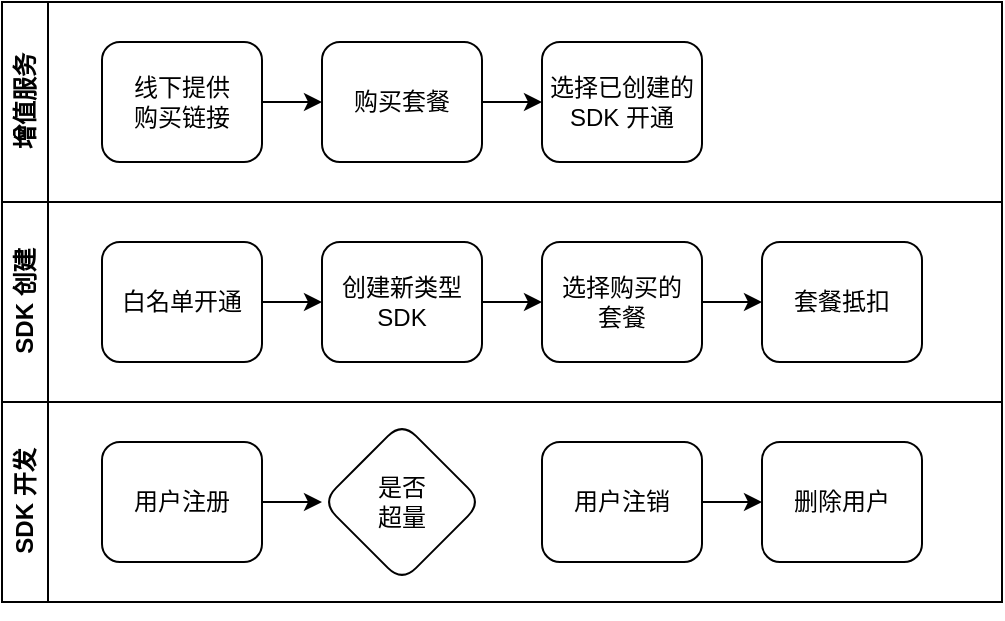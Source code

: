 <mxfile version="24.6.4" type="github">
  <diagram name="多 SDK 套餐" id="GKP_1afsvZRX7d36DQRf">
    <mxGraphModel dx="938" dy="527" grid="1" gridSize="10" guides="1" tooltips="1" connect="1" arrows="1" fold="1" page="1" pageScale="1" pageWidth="827" pageHeight="1169" math="0" shadow="0">
      <root>
        <mxCell id="0" />
        <mxCell id="1" parent="0" />
        <mxCell id="H1jCAznNCiDQPqvQXg3_-2" value="" style="swimlane;startSize=0;" parent="1" vertex="1">
          <mxGeometry x="10" y="10" width="500" height="300" as="geometry" />
        </mxCell>
        <mxCell id="H1jCAznNCiDQPqvQXg3_-3" value="增值服务" style="swimlane;horizontal=0;whiteSpace=wrap;html=1;" parent="H1jCAznNCiDQPqvQXg3_-2" vertex="1">
          <mxGeometry width="500" height="100" as="geometry" />
        </mxCell>
        <mxCell id="I408_7lIDBWeXFgGldu--2" value="" style="edgeStyle=orthogonalEdgeStyle;rounded=0;orthogonalLoop=1;jettySize=auto;html=1;" edge="1" parent="H1jCAznNCiDQPqvQXg3_-3" source="H1jCAznNCiDQPqvQXg3_-11" target="I408_7lIDBWeXFgGldu--1">
          <mxGeometry relative="1" as="geometry" />
        </mxCell>
        <mxCell id="H1jCAznNCiDQPqvQXg3_-11" value="线下提供&lt;div&gt;购买链接&lt;/div&gt;" style="rounded=1;whiteSpace=wrap;html=1;" parent="H1jCAznNCiDQPqvQXg3_-3" vertex="1">
          <mxGeometry x="50" y="20" width="80" height="60" as="geometry" />
        </mxCell>
        <mxCell id="I408_7lIDBWeXFgGldu--9" value="" style="edgeStyle=orthogonalEdgeStyle;rounded=0;orthogonalLoop=1;jettySize=auto;html=1;" edge="1" parent="H1jCAznNCiDQPqvQXg3_-3" source="I408_7lIDBWeXFgGldu--1" target="I408_7lIDBWeXFgGldu--8">
          <mxGeometry relative="1" as="geometry" />
        </mxCell>
        <mxCell id="I408_7lIDBWeXFgGldu--1" value="购买套餐" style="rounded=1;whiteSpace=wrap;html=1;" vertex="1" parent="H1jCAznNCiDQPqvQXg3_-3">
          <mxGeometry x="160" y="20" width="80" height="60" as="geometry" />
        </mxCell>
        <mxCell id="I408_7lIDBWeXFgGldu--8" value="选择已创建的 SDK 开通" style="rounded=1;whiteSpace=wrap;html=1;" vertex="1" parent="H1jCAznNCiDQPqvQXg3_-3">
          <mxGeometry x="270" y="20" width="80" height="60" as="geometry" />
        </mxCell>
        <mxCell id="H1jCAznNCiDQPqvQXg3_-8" value="SDK 创建" style="swimlane;horizontal=0;whiteSpace=wrap;html=1;" parent="H1jCAznNCiDQPqvQXg3_-2" vertex="1">
          <mxGeometry y="100" width="500" height="100" as="geometry" />
        </mxCell>
        <mxCell id="H1jCAznNCiDQPqvQXg3_-14" value="" style="edgeStyle=orthogonalEdgeStyle;rounded=0;orthogonalLoop=1;jettySize=auto;html=1;" parent="H1jCAznNCiDQPqvQXg3_-8" source="H1jCAznNCiDQPqvQXg3_-12" target="H1jCAznNCiDQPqvQXg3_-13" edge="1">
          <mxGeometry relative="1" as="geometry" />
        </mxCell>
        <mxCell id="H1jCAznNCiDQPqvQXg3_-12" value="创建新类型 SDK" style="rounded=1;whiteSpace=wrap;html=1;" parent="H1jCAznNCiDQPqvQXg3_-8" vertex="1">
          <mxGeometry x="160" y="20" width="80" height="60" as="geometry" />
        </mxCell>
        <mxCell id="H1jCAznNCiDQPqvQXg3_-16" value="" style="edgeStyle=orthogonalEdgeStyle;rounded=0;orthogonalLoop=1;jettySize=auto;html=1;" parent="H1jCAznNCiDQPqvQXg3_-8" source="H1jCAznNCiDQPqvQXg3_-13" target="H1jCAznNCiDQPqvQXg3_-15" edge="1">
          <mxGeometry relative="1" as="geometry" />
        </mxCell>
        <mxCell id="H1jCAznNCiDQPqvQXg3_-13" value="选择购买的&lt;div&gt;套餐&lt;/div&gt;" style="rounded=1;whiteSpace=wrap;html=1;" parent="H1jCAznNCiDQPqvQXg3_-8" vertex="1">
          <mxGeometry x="270" y="20" width="80" height="60" as="geometry" />
        </mxCell>
        <mxCell id="H1jCAznNCiDQPqvQXg3_-15" value="套餐抵扣" style="rounded=1;whiteSpace=wrap;html=1;" parent="H1jCAznNCiDQPqvQXg3_-8" vertex="1">
          <mxGeometry x="380" y="20" width="80" height="60" as="geometry" />
        </mxCell>
        <mxCell id="I408_7lIDBWeXFgGldu--7" style="edgeStyle=orthogonalEdgeStyle;rounded=0;orthogonalLoop=1;jettySize=auto;html=1;exitX=1;exitY=0.5;exitDx=0;exitDy=0;entryX=0;entryY=0.5;entryDx=0;entryDy=0;" edge="1" parent="H1jCAznNCiDQPqvQXg3_-8" source="I408_7lIDBWeXFgGldu--5" target="H1jCAznNCiDQPqvQXg3_-12">
          <mxGeometry relative="1" as="geometry" />
        </mxCell>
        <mxCell id="I408_7lIDBWeXFgGldu--5" value="白名单开通" style="rounded=1;whiteSpace=wrap;html=1;" vertex="1" parent="H1jCAznNCiDQPqvQXg3_-8">
          <mxGeometry x="50" y="20" width="80" height="60" as="geometry" />
        </mxCell>
        <mxCell id="H1jCAznNCiDQPqvQXg3_-9" value="SDK 开发" style="swimlane;horizontal=0;whiteSpace=wrap;html=1;" parent="H1jCAznNCiDQPqvQXg3_-2" vertex="1">
          <mxGeometry y="200" width="500" height="100" as="geometry" />
        </mxCell>
        <mxCell id="H1jCAznNCiDQPqvQXg3_-21" value="" style="edgeStyle=orthogonalEdgeStyle;rounded=0;orthogonalLoop=1;jettySize=auto;html=1;" parent="H1jCAznNCiDQPqvQXg3_-9" source="H1jCAznNCiDQPqvQXg3_-17" target="H1jCAznNCiDQPqvQXg3_-20" edge="1">
          <mxGeometry relative="1" as="geometry" />
        </mxCell>
        <mxCell id="H1jCAznNCiDQPqvQXg3_-17" value="用户注册" style="rounded=1;whiteSpace=wrap;html=1;" parent="H1jCAznNCiDQPqvQXg3_-9" vertex="1">
          <mxGeometry x="50" y="20" width="80" height="60" as="geometry" />
        </mxCell>
        <mxCell id="H1jCAznNCiDQPqvQXg3_-20" value="是否&lt;div&gt;超量&lt;/div&gt;" style="rhombus;whiteSpace=wrap;html=1;rounded=1;" parent="H1jCAznNCiDQPqvQXg3_-9" vertex="1">
          <mxGeometry x="160" y="10" width="80" height="80" as="geometry" />
        </mxCell>
        <mxCell id="H1jCAznNCiDQPqvQXg3_-24" value="" style="edgeStyle=orthogonalEdgeStyle;rounded=0;orthogonalLoop=1;jettySize=auto;html=1;" parent="H1jCAznNCiDQPqvQXg3_-9" source="H1jCAznNCiDQPqvQXg3_-22" target="H1jCAznNCiDQPqvQXg3_-23" edge="1">
          <mxGeometry relative="1" as="geometry" />
        </mxCell>
        <mxCell id="H1jCAznNCiDQPqvQXg3_-22" value="用户注销" style="rounded=1;whiteSpace=wrap;html=1;" parent="H1jCAznNCiDQPqvQXg3_-9" vertex="1">
          <mxGeometry x="270" y="20" width="80" height="60" as="geometry" />
        </mxCell>
        <mxCell id="H1jCAznNCiDQPqvQXg3_-23" value="删除用户" style="rounded=1;whiteSpace=wrap;html=1;" parent="H1jCAznNCiDQPqvQXg3_-9" vertex="1">
          <mxGeometry x="380" y="20" width="80" height="60" as="geometry" />
        </mxCell>
        <mxCell id="H1jCAznNCiDQPqvQXg3_-10" style="edgeStyle=orthogonalEdgeStyle;rounded=0;orthogonalLoop=1;jettySize=auto;html=1;exitX=0.5;exitY=1;exitDx=0;exitDy=0;" parent="1" source="H1jCAznNCiDQPqvQXg3_-2" target="H1jCAznNCiDQPqvQXg3_-2" edge="1">
          <mxGeometry relative="1" as="geometry" />
        </mxCell>
      </root>
    </mxGraphModel>
  </diagram>
</mxfile>
